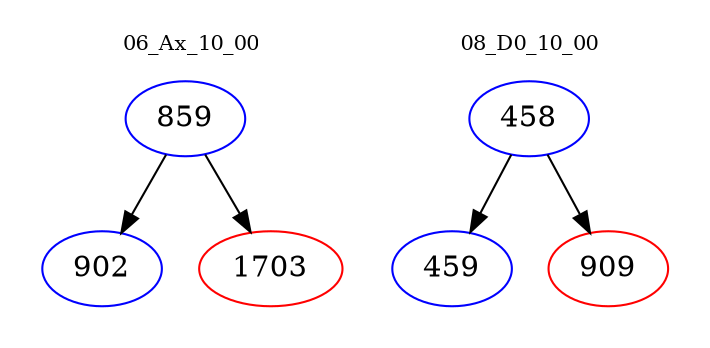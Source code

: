 digraph{
subgraph cluster_0 {
color = white
label = "06_Ax_10_00";
fontsize=10;
T0_859 [label="859", color="blue"]
T0_859 -> T0_902 [color="black"]
T0_902 [label="902", color="blue"]
T0_859 -> T0_1703 [color="black"]
T0_1703 [label="1703", color="red"]
}
subgraph cluster_1 {
color = white
label = "08_D0_10_00";
fontsize=10;
T1_458 [label="458", color="blue"]
T1_458 -> T1_459 [color="black"]
T1_459 [label="459", color="blue"]
T1_458 -> T1_909 [color="black"]
T1_909 [label="909", color="red"]
}
}
